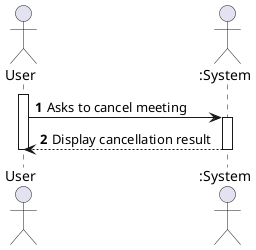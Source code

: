 @startuml

autonumber
actor "User" as MNG
actor ":System" as SYS

activate MNG
MNG -> SYS : Asks to cancel meeting
activate SYS
SYS --> MNG : Display cancellation result
deactivate SYS
deactivate MNG

@enduml
